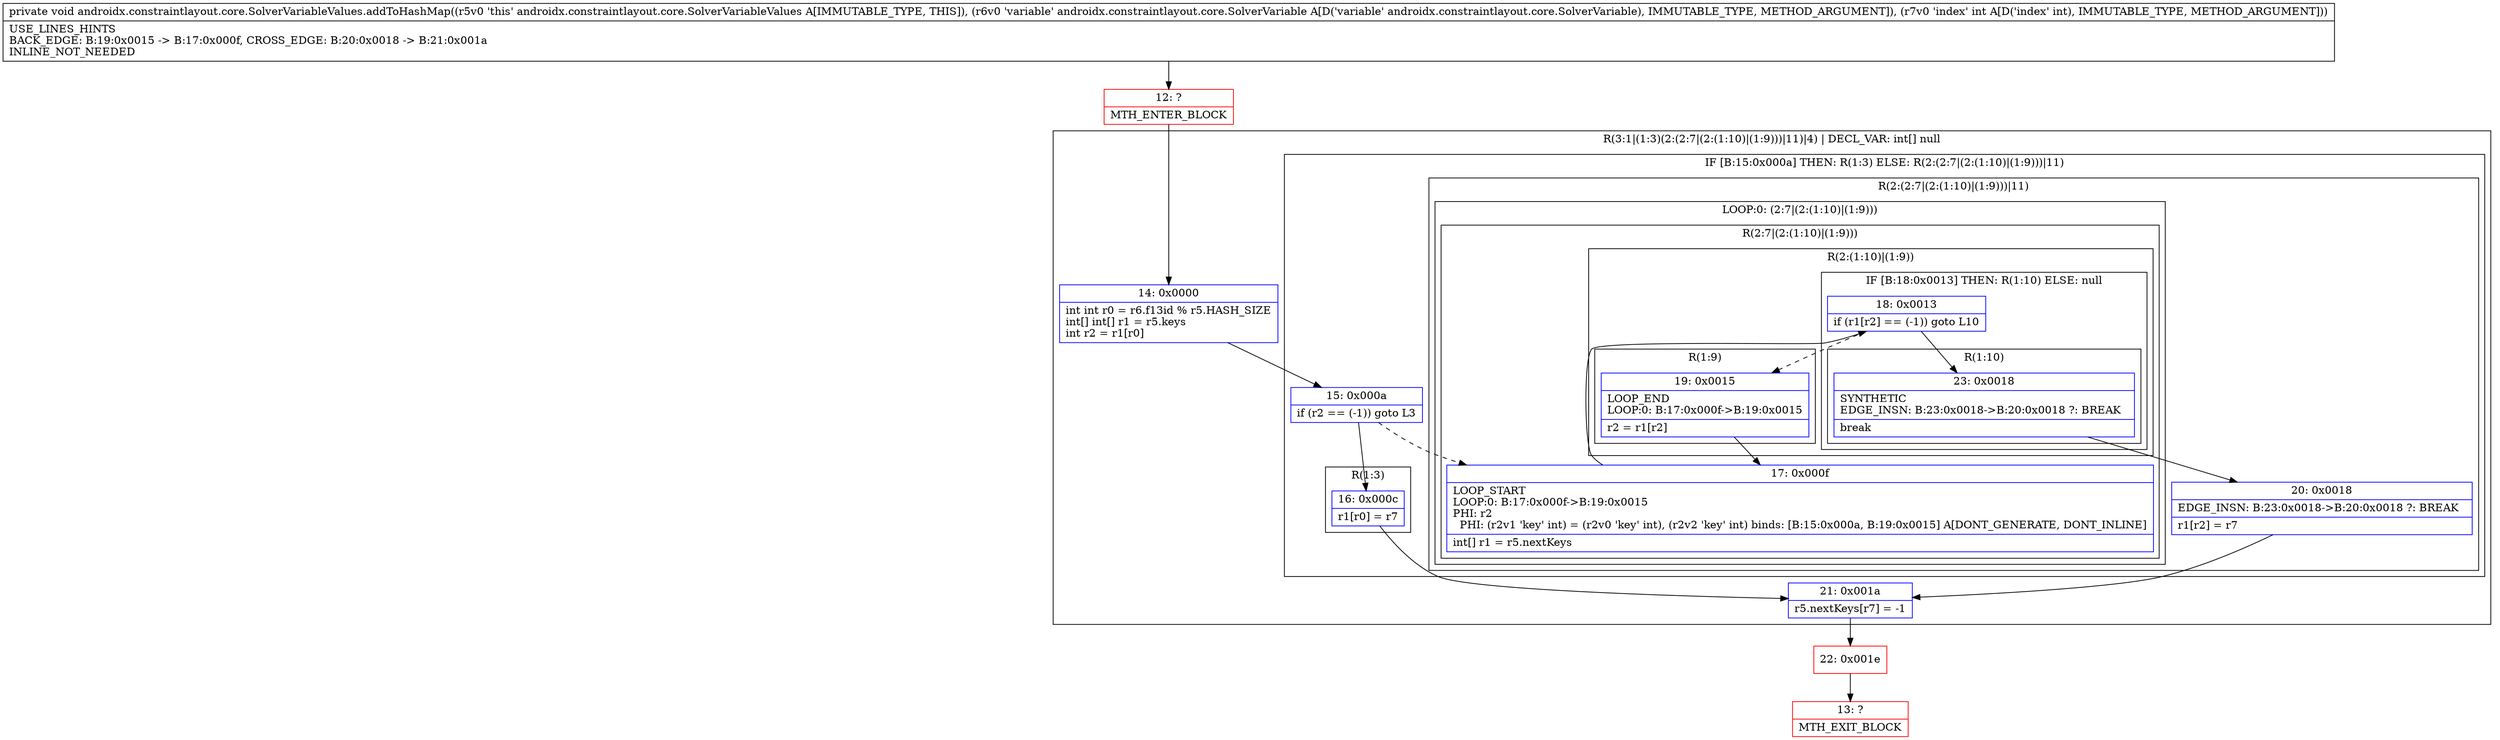 digraph "CFG forandroidx.constraintlayout.core.SolverVariableValues.addToHashMap(Landroidx\/constraintlayout\/core\/SolverVariable;I)V" {
subgraph cluster_Region_1100215645 {
label = "R(3:1|(1:3)(2:(2:7|(2:(1:10)|(1:9)))|11)|4) | DECL_VAR: int[] null\l";
node [shape=record,color=blue];
Node_14 [shape=record,label="{14\:\ 0x0000|int int r0 = r6.f13id % r5.HASH_SIZE\lint[] int[] r1 = r5.keys\lint r2 = r1[r0]\l}"];
subgraph cluster_IfRegion_1181427572 {
label = "IF [B:15:0x000a] THEN: R(1:3) ELSE: R(2:(2:7|(2:(1:10)|(1:9)))|11)";
node [shape=record,color=blue];
Node_15 [shape=record,label="{15\:\ 0x000a|if (r2 == (\-1)) goto L3\l}"];
subgraph cluster_Region_974740421 {
label = "R(1:3)";
node [shape=record,color=blue];
Node_16 [shape=record,label="{16\:\ 0x000c|r1[r0] = r7\l}"];
}
subgraph cluster_Region_1748745294 {
label = "R(2:(2:7|(2:(1:10)|(1:9)))|11)";
node [shape=record,color=blue];
subgraph cluster_LoopRegion_979341156 {
label = "LOOP:0: (2:7|(2:(1:10)|(1:9)))";
node [shape=record,color=blue];
subgraph cluster_Region_1570524893 {
label = "R(2:7|(2:(1:10)|(1:9)))";
node [shape=record,color=blue];
Node_17 [shape=record,label="{17\:\ 0x000f|LOOP_START\lLOOP:0: B:17:0x000f\-\>B:19:0x0015\lPHI: r2 \l  PHI: (r2v1 'key' int) = (r2v0 'key' int), (r2v2 'key' int) binds: [B:15:0x000a, B:19:0x0015] A[DONT_GENERATE, DONT_INLINE]\l|int[] r1 = r5.nextKeys\l}"];
subgraph cluster_Region_2008579213 {
label = "R(2:(1:10)|(1:9))";
node [shape=record,color=blue];
subgraph cluster_IfRegion_403446777 {
label = "IF [B:18:0x0013] THEN: R(1:10) ELSE: null";
node [shape=record,color=blue];
Node_18 [shape=record,label="{18\:\ 0x0013|if (r1[r2] == (\-1)) goto L10\l}"];
subgraph cluster_Region_1770445088 {
label = "R(1:10)";
node [shape=record,color=blue];
Node_23 [shape=record,label="{23\:\ 0x0018|SYNTHETIC\lEDGE_INSN: B:23:0x0018\-\>B:20:0x0018 ?: BREAK  \l|break\l}"];
}
}
subgraph cluster_Region_1488823801 {
label = "R(1:9)";
node [shape=record,color=blue];
Node_19 [shape=record,label="{19\:\ 0x0015|LOOP_END\lLOOP:0: B:17:0x000f\-\>B:19:0x0015\l|r2 = r1[r2]\l}"];
}
}
}
}
Node_20 [shape=record,label="{20\:\ 0x0018|EDGE_INSN: B:23:0x0018\-\>B:20:0x0018 ?: BREAK  \l|r1[r2] = r7\l}"];
}
}
Node_21 [shape=record,label="{21\:\ 0x001a|r5.nextKeys[r7] = \-1\l}"];
}
Node_12 [shape=record,color=red,label="{12\:\ ?|MTH_ENTER_BLOCK\l}"];
Node_22 [shape=record,color=red,label="{22\:\ 0x001e}"];
Node_13 [shape=record,color=red,label="{13\:\ ?|MTH_EXIT_BLOCK\l}"];
MethodNode[shape=record,label="{private void androidx.constraintlayout.core.SolverVariableValues.addToHashMap((r5v0 'this' androidx.constraintlayout.core.SolverVariableValues A[IMMUTABLE_TYPE, THIS]), (r6v0 'variable' androidx.constraintlayout.core.SolverVariable A[D('variable' androidx.constraintlayout.core.SolverVariable), IMMUTABLE_TYPE, METHOD_ARGUMENT]), (r7v0 'index' int A[D('index' int), IMMUTABLE_TYPE, METHOD_ARGUMENT]))  | USE_LINES_HINTS\lBACK_EDGE: B:19:0x0015 \-\> B:17:0x000f, CROSS_EDGE: B:20:0x0018 \-\> B:21:0x001a\lINLINE_NOT_NEEDED\l}"];
MethodNode -> Node_12;Node_14 -> Node_15;
Node_15 -> Node_16;
Node_15 -> Node_17[style=dashed];
Node_16 -> Node_21;
Node_17 -> Node_18;
Node_18 -> Node_19[style=dashed];
Node_18 -> Node_23;
Node_23 -> Node_20;
Node_19 -> Node_17;
Node_20 -> Node_21;
Node_21 -> Node_22;
Node_12 -> Node_14;
Node_22 -> Node_13;
}

